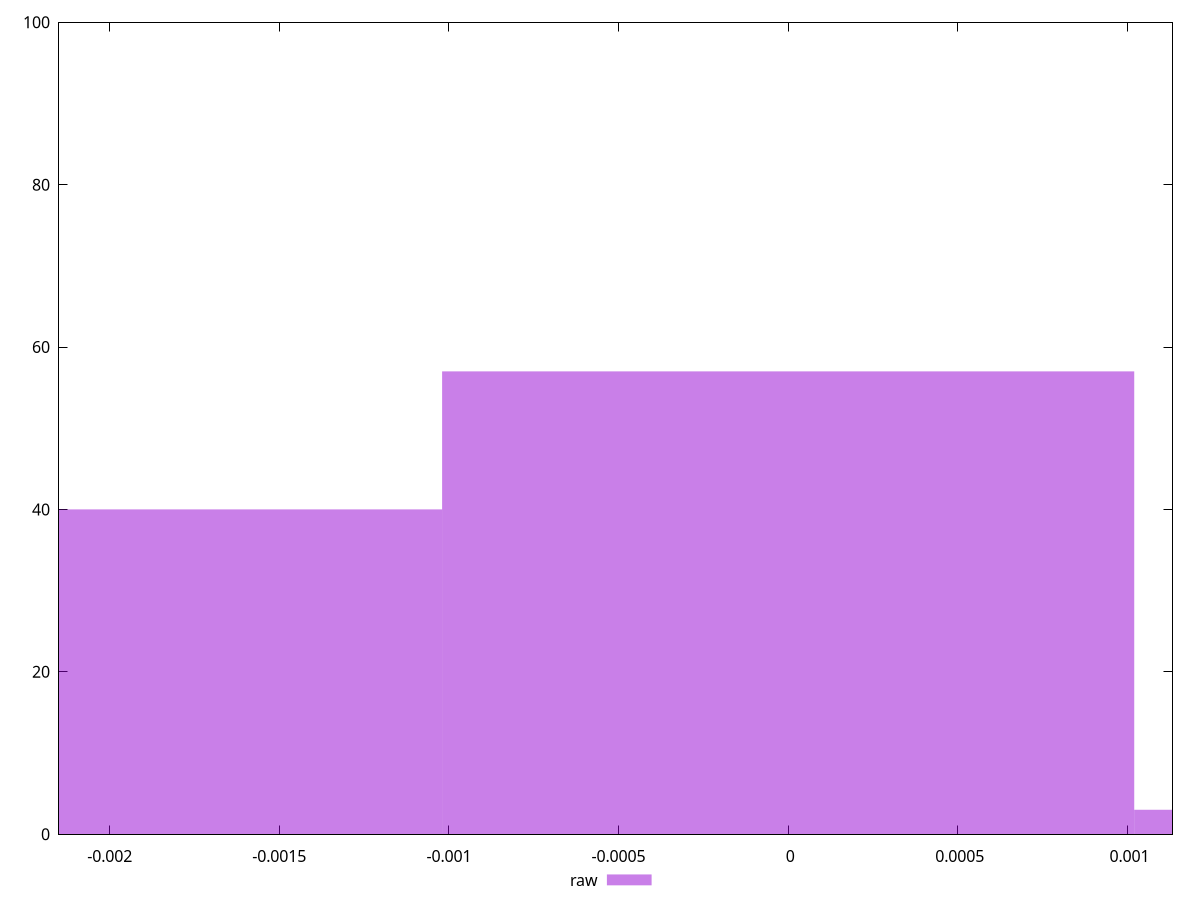 reset

$raw <<EOF
0 57
-0.002040312162937725 40
0.002040312162937725 3
EOF

set key outside below
set boxwidth 0.002040312162937725
set xrange [-0.002149558310056218:0.001132959799760902]
set yrange [0:100]
set trange [0:100]
set style fill transparent solid 0.5 noborder
set terminal svg size 640, 490 enhanced background rgb 'white'
set output "report_00026_2021-02-22T21:38:55.199Z/meta/pScore-difference/samples/pages+cached+noadtech+nomedia+nocss/raw/histogram.svg"

plot $raw title "raw" with boxes

reset

